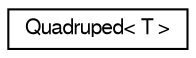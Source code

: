 digraph "Graphical Class Hierarchy"
{
  edge [fontname="FreeSans",fontsize="10",labelfontname="FreeSans",labelfontsize="10"];
  node [fontname="FreeSans",fontsize="10",shape=record];
  rankdir="LR";
  Node1 [label="Quadruped\< T \>",height=0.2,width=0.4,color="black", fillcolor="white", style="filled",URL="$dc/d66/class_quadruped.html"];
}
